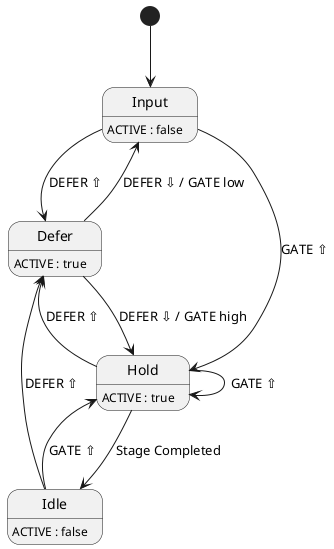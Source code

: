 @startuml
[*] --> Input

Defer : ACTIVE : true
Defer --> Input : DEFER ⇩ / GATE low
Defer --> Hold : DEFER ⇩ / GATE high

Hold : ACTIVE : true
Hold --> Defer : DEFER ⇧
Hold --> Hold : GATE ⇧
Hold --> Idle : Stage Completed

Input : ACTIVE : false
Input --> Defer : DEFER ⇧
Input --> Hold : GATE ⇧

Idle : ACTIVE : false
Idle --> Defer : DEFER ⇧
Idle --> Hold : GATE ⇧

@enduml

